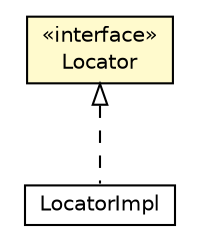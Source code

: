 #!/usr/local/bin/dot
#
# Class diagram 
# Generated by UMLGraph version R5_6-24-gf6e263 (http://www.umlgraph.org/)
#

digraph G {
	edge [fontname="Helvetica",fontsize=10,labelfontname="Helvetica",labelfontsize=10];
	node [fontname="Helvetica",fontsize=10,shape=plaintext];
	nodesep=0.25;
	ranksep=0.5;
	// ch.ethz.iks.slp.Locator
	c230106 [label=<<table title="ch.ethz.iks.slp.Locator" border="0" cellborder="1" cellspacing="0" cellpadding="2" port="p" bgcolor="lemonChiffon" href="./Locator.html">
		<tr><td><table border="0" cellspacing="0" cellpadding="1">
<tr><td align="center" balign="center"> &#171;interface&#187; </td></tr>
<tr><td align="center" balign="center"> Locator </td></tr>
		</table></td></tr>
		</table>>, URL="./Locator.html", fontname="Helvetica", fontcolor="black", fontsize=10.0];
	// ch.ethz.iks.slp.impl.LocatorImpl
	c230117 [label=<<table title="ch.ethz.iks.slp.impl.LocatorImpl" border="0" cellborder="1" cellspacing="0" cellpadding="2" port="p" href="./impl/LocatorImpl.html">
		<tr><td><table border="0" cellspacing="0" cellpadding="1">
<tr><td align="center" balign="center"> LocatorImpl </td></tr>
		</table></td></tr>
		</table>>, URL="./impl/LocatorImpl.html", fontname="Helvetica", fontcolor="black", fontsize=10.0];
	//ch.ethz.iks.slp.impl.LocatorImpl implements ch.ethz.iks.slp.Locator
	c230106:p -> c230117:p [dir=back,arrowtail=empty,style=dashed];
}


